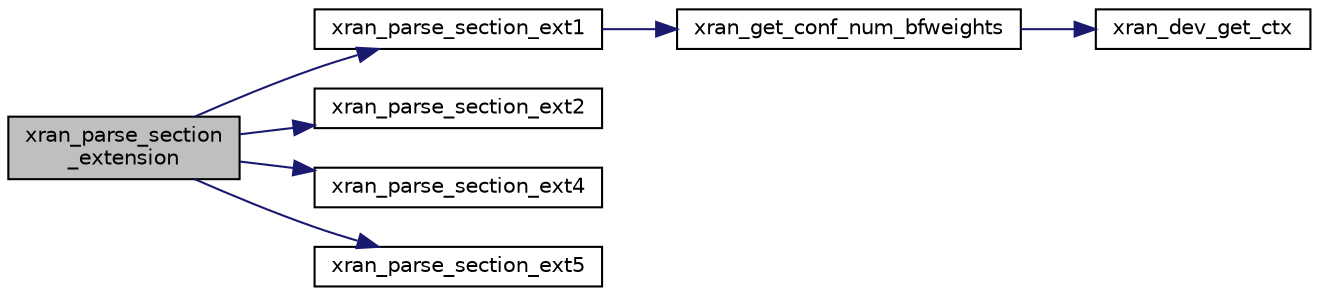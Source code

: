 digraph "xran_parse_section_extension"
{
 // LATEX_PDF_SIZE
  edge [fontname="Helvetica",fontsize="10",labelfontname="Helvetica",labelfontsize="10"];
  node [fontname="Helvetica",fontsize="10",shape=record];
  rankdir="LR";
  Node1 [label="xran_parse_section\l_extension",height=0.2,width=0.4,color="black", fillcolor="grey75", style="filled", fontcolor="black",tooltip=" "];
  Node1 -> Node2 [color="midnightblue",fontsize="10",style="solid",fontname="Helvetica"];
  Node2 [label="xran_parse_section_ext1",height=0.2,width=0.4,color="black", fillcolor="white", style="filled",URL="$xran__cp__api_8c.html#aaa0c6012a36b539f8880c45ac909c331",tooltip=" "];
  Node2 -> Node3 [color="midnightblue",fontsize="10",style="solid",fontname="Helvetica"];
  Node3 [label="xran_get_conf_num_bfweights",height=0.2,width=0.4,color="black", fillcolor="white", style="filled",URL="$xran__common_8h.html#ad749041bcf50616bac96e4d13b661272",tooltip="Get the configuration of the total number of beamforming weights on RU."];
  Node3 -> Node4 [color="midnightblue",fontsize="10",style="solid",fontname="Helvetica"];
  Node4 [label="xran_dev_get_ctx",height=0.2,width=0.4,color="black", fillcolor="white", style="filled",URL="$xran__main_8c.html#aa09e72e94d2a1d891e86f4c09b0f8b21",tooltip=" "];
  Node1 -> Node5 [color="midnightblue",fontsize="10",style="solid",fontname="Helvetica"];
  Node5 [label="xran_parse_section_ext2",height=0.2,width=0.4,color="black", fillcolor="white", style="filled",URL="$xran__cp__api_8c.html#af3d96c5ccff84bf6a444f260f58a49f2",tooltip=" "];
  Node1 -> Node6 [color="midnightblue",fontsize="10",style="solid",fontname="Helvetica"];
  Node6 [label="xran_parse_section_ext4",height=0.2,width=0.4,color="black", fillcolor="white", style="filled",URL="$xran__cp__api_8c.html#ad4a3ae88412a933d953fc0f8ae9bb352",tooltip=" "];
  Node1 -> Node7 [color="midnightblue",fontsize="10",style="solid",fontname="Helvetica"];
  Node7 [label="xran_parse_section_ext5",height=0.2,width=0.4,color="black", fillcolor="white", style="filled",URL="$xran__cp__api_8c.html#af03e99a3b1e9498ca15458e0440c12a1",tooltip=" "];
}
